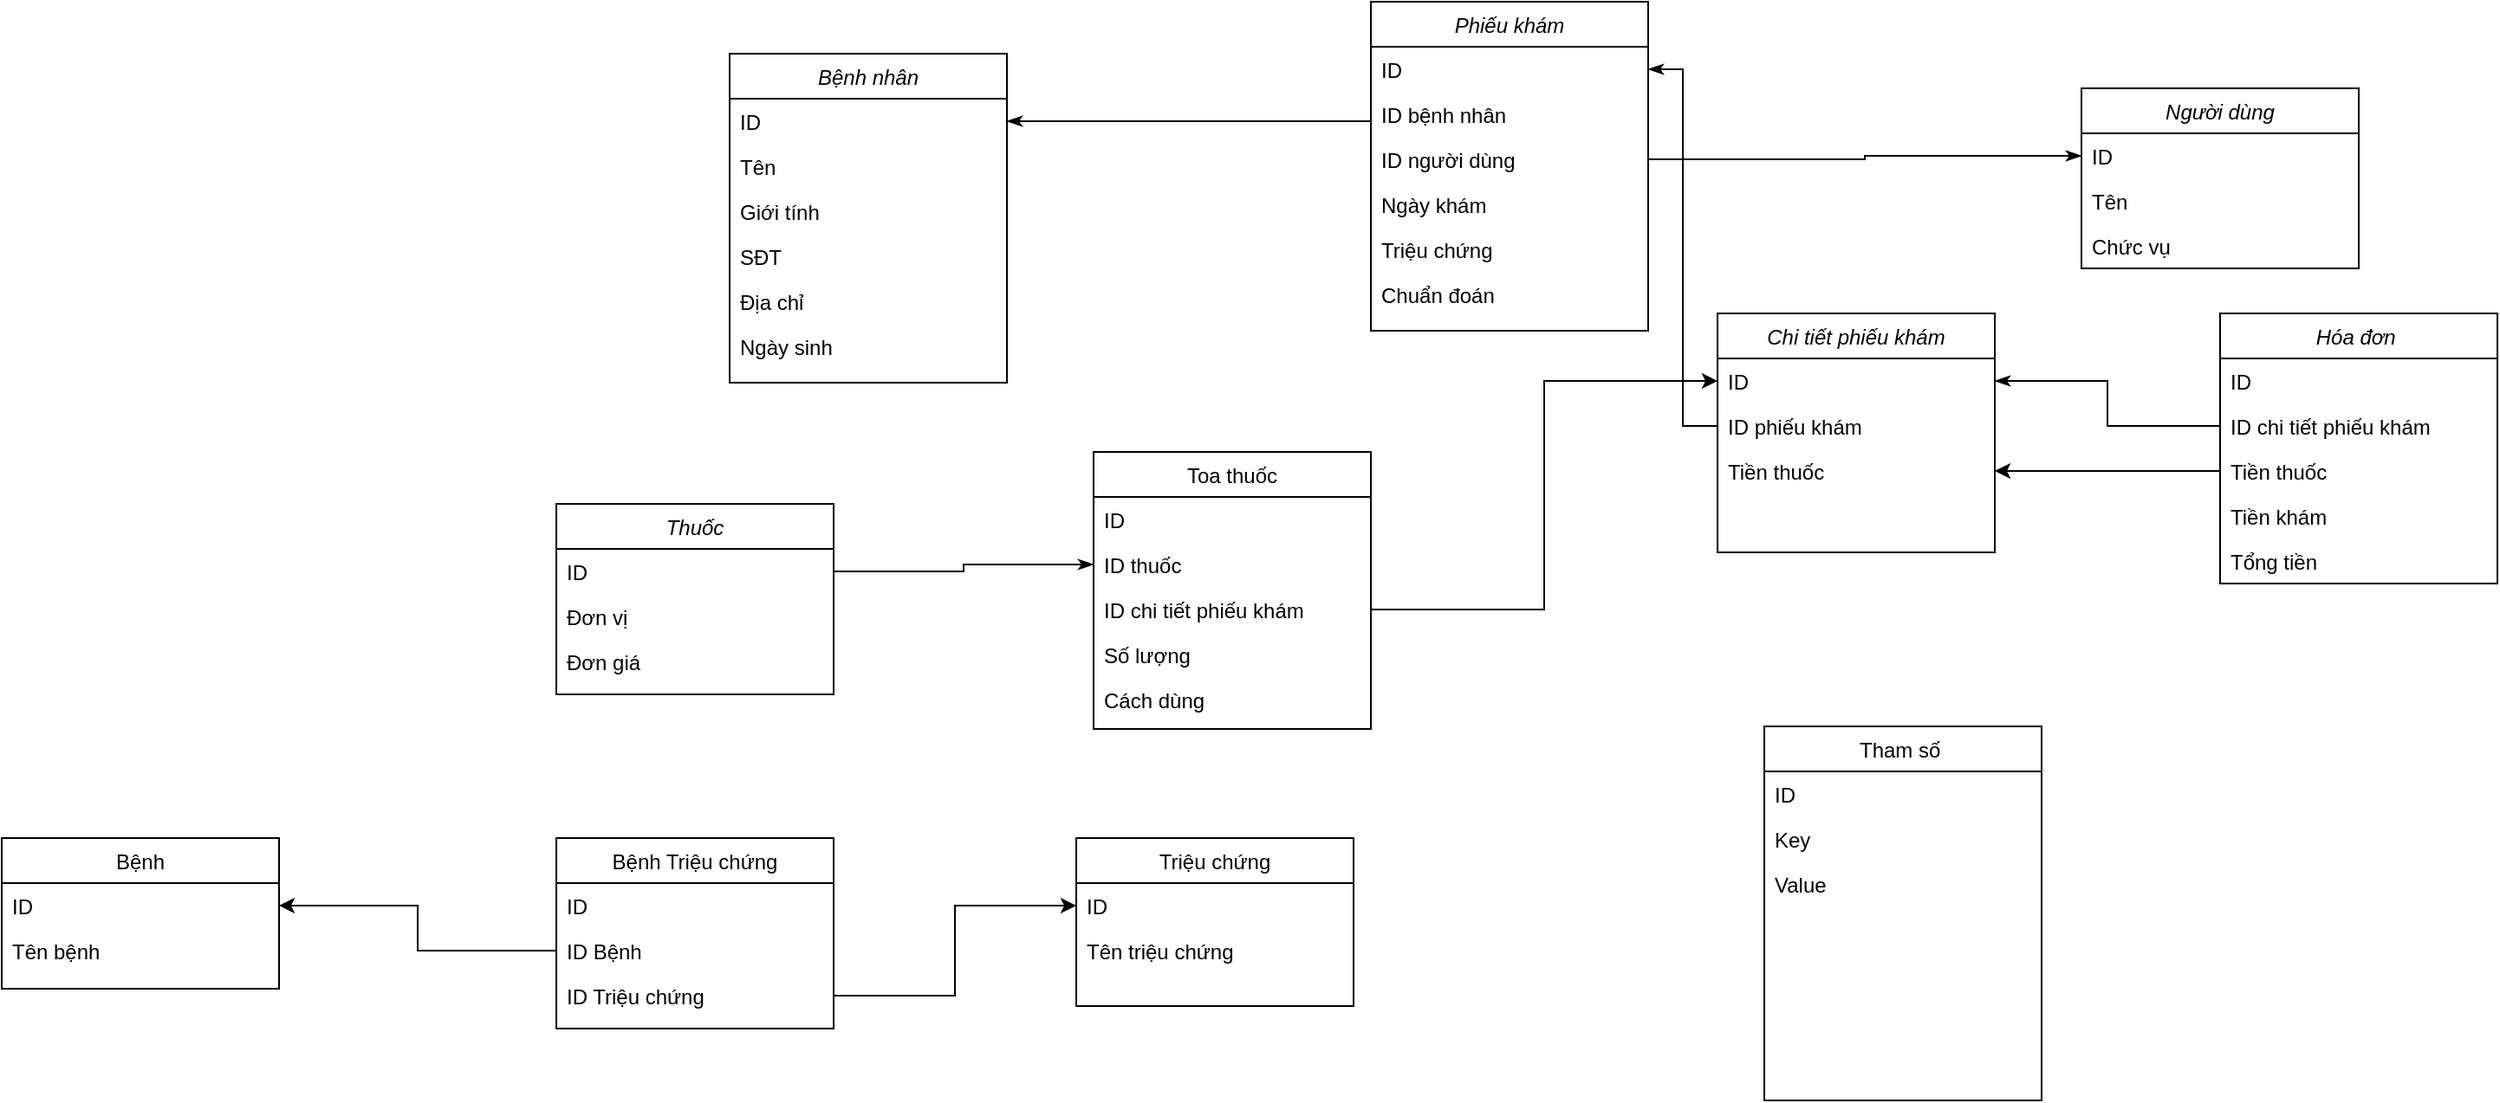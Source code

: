 <mxfile version="14.6.6" type="github">
  <diagram id="C5RBs43oDa-KdzZeNtuy" name="Page-1">
    <mxGraphModel dx="2274" dy="867" grid="1" gridSize="10" guides="1" tooltips="1" connect="1" arrows="1" fold="1" page="1" pageScale="1" pageWidth="827" pageHeight="1169" math="0" shadow="0">
      <root>
        <mxCell id="WIyWlLk6GJQsqaUBKTNV-0" />
        <mxCell id="WIyWlLk6GJQsqaUBKTNV-1" parent="WIyWlLk6GJQsqaUBKTNV-0" />
        <mxCell id="zkfFHV4jXpPFQw0GAbJ--6" value="Bệnh" style="swimlane;fontStyle=0;align=center;verticalAlign=top;childLayout=stackLayout;horizontal=1;startSize=26;horizontalStack=0;resizeParent=1;resizeLast=0;collapsible=1;marginBottom=0;rounded=0;shadow=0;strokeWidth=1;" parent="WIyWlLk6GJQsqaUBKTNV-1" vertex="1">
          <mxGeometry x="-350" y="513" width="160" height="87" as="geometry">
            <mxRectangle x="130" y="380" width="160" height="26" as="alternateBounds" />
          </mxGeometry>
        </mxCell>
        <mxCell id="zkfFHV4jXpPFQw0GAbJ--7" value="ID" style="text;align=left;verticalAlign=top;spacingLeft=4;spacingRight=4;overflow=hidden;rotatable=0;points=[[0,0.5],[1,0.5]];portConstraint=eastwest;" parent="zkfFHV4jXpPFQw0GAbJ--6" vertex="1">
          <mxGeometry y="26" width="160" height="26" as="geometry" />
        </mxCell>
        <mxCell id="zkfFHV4jXpPFQw0GAbJ--8" value="Tên bệnh" style="text;align=left;verticalAlign=top;spacingLeft=4;spacingRight=4;overflow=hidden;rotatable=0;points=[[0,0.5],[1,0.5]];portConstraint=eastwest;rounded=0;shadow=0;html=0;" parent="zkfFHV4jXpPFQw0GAbJ--6" vertex="1">
          <mxGeometry y="52" width="160" height="26" as="geometry" />
        </mxCell>
        <mxCell id="zkfFHV4jXpPFQw0GAbJ--17" value="Triệu chứng" style="swimlane;fontStyle=0;align=center;verticalAlign=top;childLayout=stackLayout;horizontal=1;startSize=26;horizontalStack=0;resizeParent=1;resizeLast=0;collapsible=1;marginBottom=0;rounded=0;shadow=0;strokeWidth=1;" parent="WIyWlLk6GJQsqaUBKTNV-1" vertex="1">
          <mxGeometry x="270" y="513" width="160" height="97" as="geometry">
            <mxRectangle x="550" y="140" width="160" height="26" as="alternateBounds" />
          </mxGeometry>
        </mxCell>
        <mxCell id="zkfFHV4jXpPFQw0GAbJ--18" value="ID" style="text;align=left;verticalAlign=top;spacingLeft=4;spacingRight=4;overflow=hidden;rotatable=0;points=[[0,0.5],[1,0.5]];portConstraint=eastwest;" parent="zkfFHV4jXpPFQw0GAbJ--17" vertex="1">
          <mxGeometry y="26" width="160" height="26" as="geometry" />
        </mxCell>
        <mxCell id="zkfFHV4jXpPFQw0GAbJ--22" value="Tên triệu chứng" style="text;align=left;verticalAlign=top;spacingLeft=4;spacingRight=4;overflow=hidden;rotatable=0;points=[[0,0.5],[1,0.5]];portConstraint=eastwest;rounded=0;shadow=0;html=0;" parent="zkfFHV4jXpPFQw0GAbJ--17" vertex="1">
          <mxGeometry y="52" width="160" height="26" as="geometry" />
        </mxCell>
        <mxCell id="cgwni9l5QOjGnkntWnX4-2" value="Bệnh nhân" style="swimlane;fontStyle=2;align=center;verticalAlign=top;childLayout=stackLayout;horizontal=1;startSize=26;horizontalStack=0;resizeParent=1;resizeLast=0;collapsible=1;marginBottom=0;rounded=0;shadow=0;strokeWidth=1;" parent="WIyWlLk6GJQsqaUBKTNV-1" vertex="1">
          <mxGeometry x="70" y="60" width="160" height="190" as="geometry">
            <mxRectangle x="230" y="140" width="160" height="26" as="alternateBounds" />
          </mxGeometry>
        </mxCell>
        <mxCell id="cgwni9l5QOjGnkntWnX4-3" value="ID" style="text;align=left;verticalAlign=top;spacingLeft=4;spacingRight=4;overflow=hidden;rotatable=0;points=[[0,0.5],[1,0.5]];portConstraint=eastwest;" parent="cgwni9l5QOjGnkntWnX4-2" vertex="1">
          <mxGeometry y="26" width="160" height="26" as="geometry" />
        </mxCell>
        <mxCell id="cgwni9l5QOjGnkntWnX4-4" value="Tên" style="text;align=left;verticalAlign=top;spacingLeft=4;spacingRight=4;overflow=hidden;rotatable=0;points=[[0,0.5],[1,0.5]];portConstraint=eastwest;rounded=0;shadow=0;html=0;" parent="cgwni9l5QOjGnkntWnX4-2" vertex="1">
          <mxGeometry y="52" width="160" height="26" as="geometry" />
        </mxCell>
        <mxCell id="cgwni9l5QOjGnkntWnX4-5" value="Giới tính" style="text;align=left;verticalAlign=top;spacingLeft=4;spacingRight=4;overflow=hidden;rotatable=0;points=[[0,0.5],[1,0.5]];portConstraint=eastwest;rounded=0;shadow=0;html=0;" parent="cgwni9l5QOjGnkntWnX4-2" vertex="1">
          <mxGeometry y="78" width="160" height="26" as="geometry" />
        </mxCell>
        <mxCell id="cgwni9l5QOjGnkntWnX4-7" value="SĐT" style="text;align=left;verticalAlign=top;spacingLeft=4;spacingRight=4;overflow=hidden;rotatable=0;points=[[0,0.5],[1,0.5]];portConstraint=eastwest;" parent="cgwni9l5QOjGnkntWnX4-2" vertex="1">
          <mxGeometry y="104" width="160" height="26" as="geometry" />
        </mxCell>
        <mxCell id="pscmhgIe4Cs_-p4I5rSp-0" value="Địa chỉ" style="text;align=left;verticalAlign=top;spacingLeft=4;spacingRight=4;overflow=hidden;rotatable=0;points=[[0,0.5],[1,0.5]];portConstraint=eastwest;" vertex="1" parent="cgwni9l5QOjGnkntWnX4-2">
          <mxGeometry y="130" width="160" height="26" as="geometry" />
        </mxCell>
        <mxCell id="pscmhgIe4Cs_-p4I5rSp-1" value="Ngày sinh" style="text;align=left;verticalAlign=top;spacingLeft=4;spacingRight=4;overflow=hidden;rotatable=0;points=[[0,0.5],[1,0.5]];portConstraint=eastwest;" vertex="1" parent="cgwni9l5QOjGnkntWnX4-2">
          <mxGeometry y="156" width="160" height="26" as="geometry" />
        </mxCell>
        <mxCell id="cgwni9l5QOjGnkntWnX4-8" value="Phiếu khám" style="swimlane;fontStyle=2;align=center;verticalAlign=top;childLayout=stackLayout;horizontal=1;startSize=26;horizontalStack=0;resizeParent=1;resizeLast=0;collapsible=1;marginBottom=0;rounded=0;shadow=0;strokeWidth=1;" parent="WIyWlLk6GJQsqaUBKTNV-1" vertex="1">
          <mxGeometry x="440" y="30" width="160" height="190" as="geometry">
            <mxRectangle x="230" y="140" width="160" height="26" as="alternateBounds" />
          </mxGeometry>
        </mxCell>
        <mxCell id="cgwni9l5QOjGnkntWnX4-9" value="ID" style="text;align=left;verticalAlign=top;spacingLeft=4;spacingRight=4;overflow=hidden;rotatable=0;points=[[0,0.5],[1,0.5]];portConstraint=eastwest;" parent="cgwni9l5QOjGnkntWnX4-8" vertex="1">
          <mxGeometry y="26" width="160" height="26" as="geometry" />
        </mxCell>
        <mxCell id="cgwni9l5QOjGnkntWnX4-10" value="ID bệnh nhân" style="text;align=left;verticalAlign=top;spacingLeft=4;spacingRight=4;overflow=hidden;rotatable=0;points=[[0,0.5],[1,0.5]];portConstraint=eastwest;rounded=0;shadow=0;html=0;" parent="cgwni9l5QOjGnkntWnX4-8" vertex="1">
          <mxGeometry y="52" width="160" height="26" as="geometry" />
        </mxCell>
        <mxCell id="cgwni9l5QOjGnkntWnX4-11" value="ID người dùng" style="text;align=left;verticalAlign=top;spacingLeft=4;spacingRight=4;overflow=hidden;rotatable=0;points=[[0,0.5],[1,0.5]];portConstraint=eastwest;rounded=0;shadow=0;html=0;" parent="cgwni9l5QOjGnkntWnX4-8" vertex="1">
          <mxGeometry y="78" width="160" height="26" as="geometry" />
        </mxCell>
        <mxCell id="cgwni9l5QOjGnkntWnX4-13" value="Ngày khám" style="text;align=left;verticalAlign=top;spacingLeft=4;spacingRight=4;overflow=hidden;rotatable=0;points=[[0,0.5],[1,0.5]];portConstraint=eastwest;" parent="cgwni9l5QOjGnkntWnX4-8" vertex="1">
          <mxGeometry y="104" width="160" height="26" as="geometry" />
        </mxCell>
        <mxCell id="pscmhgIe4Cs_-p4I5rSp-7" value="Triệu chứng" style="text;align=left;verticalAlign=top;spacingLeft=4;spacingRight=4;overflow=hidden;rotatable=0;points=[[0,0.5],[1,0.5]];portConstraint=eastwest;" vertex="1" parent="cgwni9l5QOjGnkntWnX4-8">
          <mxGeometry y="130" width="160" height="26" as="geometry" />
        </mxCell>
        <mxCell id="pscmhgIe4Cs_-p4I5rSp-9" value="Chuẩn đoán" style="text;align=left;verticalAlign=top;spacingLeft=4;spacingRight=4;overflow=hidden;rotatable=0;points=[[0,0.5],[1,0.5]];portConstraint=eastwest;" vertex="1" parent="cgwni9l5QOjGnkntWnX4-8">
          <mxGeometry y="156" width="160" height="24" as="geometry" />
        </mxCell>
        <mxCell id="cgwni9l5QOjGnkntWnX4-14" value="Người dùng" style="swimlane;fontStyle=2;align=center;verticalAlign=top;childLayout=stackLayout;horizontal=1;startSize=26;horizontalStack=0;resizeParent=1;resizeLast=0;collapsible=1;marginBottom=0;rounded=0;shadow=0;strokeWidth=1;" parent="WIyWlLk6GJQsqaUBKTNV-1" vertex="1">
          <mxGeometry x="850" y="80" width="160" height="104" as="geometry">
            <mxRectangle x="230" y="140" width="160" height="26" as="alternateBounds" />
          </mxGeometry>
        </mxCell>
        <mxCell id="cgwni9l5QOjGnkntWnX4-15" value="ID" style="text;align=left;verticalAlign=top;spacingLeft=4;spacingRight=4;overflow=hidden;rotatable=0;points=[[0,0.5],[1,0.5]];portConstraint=eastwest;" parent="cgwni9l5QOjGnkntWnX4-14" vertex="1">
          <mxGeometry y="26" width="160" height="26" as="geometry" />
        </mxCell>
        <mxCell id="cgwni9l5QOjGnkntWnX4-16" value="Tên" style="text;align=left;verticalAlign=top;spacingLeft=4;spacingRight=4;overflow=hidden;rotatable=0;points=[[0,0.5],[1,0.5]];portConstraint=eastwest;rounded=0;shadow=0;html=0;" parent="cgwni9l5QOjGnkntWnX4-14" vertex="1">
          <mxGeometry y="52" width="160" height="26" as="geometry" />
        </mxCell>
        <mxCell id="cgwni9l5QOjGnkntWnX4-17" value="Chức vụ" style="text;align=left;verticalAlign=top;spacingLeft=4;spacingRight=4;overflow=hidden;rotatable=0;points=[[0,0.5],[1,0.5]];portConstraint=eastwest;rounded=0;shadow=0;html=0;" parent="cgwni9l5QOjGnkntWnX4-14" vertex="1">
          <mxGeometry y="78" width="160" height="26" as="geometry" />
        </mxCell>
        <mxCell id="cgwni9l5QOjGnkntWnX4-20" value="Toa thuốc" style="swimlane;fontStyle=0;align=center;verticalAlign=top;childLayout=stackLayout;horizontal=1;startSize=26;horizontalStack=0;resizeParent=1;resizeLast=0;collapsible=1;marginBottom=0;rounded=0;shadow=0;strokeWidth=1;" parent="WIyWlLk6GJQsqaUBKTNV-1" vertex="1">
          <mxGeometry x="280" y="290" width="160" height="160" as="geometry">
            <mxRectangle x="130" y="380" width="160" height="26" as="alternateBounds" />
          </mxGeometry>
        </mxCell>
        <mxCell id="cgwni9l5QOjGnkntWnX4-21" value="ID" style="text;align=left;verticalAlign=top;spacingLeft=4;spacingRight=4;overflow=hidden;rotatable=0;points=[[0,0.5],[1,0.5]];portConstraint=eastwest;" parent="cgwni9l5QOjGnkntWnX4-20" vertex="1">
          <mxGeometry y="26" width="160" height="26" as="geometry" />
        </mxCell>
        <mxCell id="cgwni9l5QOjGnkntWnX4-22" value="ID thuốc" style="text;align=left;verticalAlign=top;spacingLeft=4;spacingRight=4;overflow=hidden;rotatable=0;points=[[0,0.5],[1,0.5]];portConstraint=eastwest;rounded=0;shadow=0;html=0;" parent="cgwni9l5QOjGnkntWnX4-20" vertex="1">
          <mxGeometry y="52" width="160" height="26" as="geometry" />
        </mxCell>
        <mxCell id="cgwni9l5QOjGnkntWnX4-32" value="ID chi tiết phiếu khám" style="text;align=left;verticalAlign=top;spacingLeft=4;spacingRight=4;overflow=hidden;rotatable=0;points=[[0,0.5],[1,0.5]];portConstraint=eastwest;rounded=0;shadow=0;html=0;" parent="cgwni9l5QOjGnkntWnX4-20" vertex="1">
          <mxGeometry y="78" width="160" height="26" as="geometry" />
        </mxCell>
        <mxCell id="cgwni9l5QOjGnkntWnX4-68" value="Số lượng" style="text;align=left;verticalAlign=top;spacingLeft=4;spacingRight=4;overflow=hidden;rotatable=0;points=[[0,0.5],[1,0.5]];portConstraint=eastwest;rounded=0;shadow=0;html=0;" parent="cgwni9l5QOjGnkntWnX4-20" vertex="1">
          <mxGeometry y="104" width="160" height="26" as="geometry" />
        </mxCell>
        <mxCell id="cgwni9l5QOjGnkntWnX4-74" value="Cách dùng" style="text;align=left;verticalAlign=top;spacingLeft=4;spacingRight=4;overflow=hidden;rotatable=0;points=[[0,0.5],[1,0.5]];portConstraint=eastwest;rounded=0;shadow=0;html=0;" parent="cgwni9l5QOjGnkntWnX4-20" vertex="1">
          <mxGeometry y="130" width="160" height="26" as="geometry" />
        </mxCell>
        <mxCell id="cgwni9l5QOjGnkntWnX4-37" value="Bệnh Triệu chứng" style="swimlane;fontStyle=0;align=center;verticalAlign=top;childLayout=stackLayout;horizontal=1;startSize=26;horizontalStack=0;resizeParent=1;resizeLast=0;collapsible=1;marginBottom=0;rounded=0;shadow=0;strokeWidth=1;" parent="WIyWlLk6GJQsqaUBKTNV-1" vertex="1">
          <mxGeometry x="-30" y="513" width="160" height="110" as="geometry">
            <mxRectangle x="130" y="380" width="160" height="26" as="alternateBounds" />
          </mxGeometry>
        </mxCell>
        <mxCell id="cgwni9l5QOjGnkntWnX4-38" value="ID" style="text;align=left;verticalAlign=top;spacingLeft=4;spacingRight=4;overflow=hidden;rotatable=0;points=[[0,0.5],[1,0.5]];portConstraint=eastwest;" parent="cgwni9l5QOjGnkntWnX4-37" vertex="1">
          <mxGeometry y="26" width="160" height="26" as="geometry" />
        </mxCell>
        <mxCell id="cgwni9l5QOjGnkntWnX4-39" value="ID Bệnh" style="text;align=left;verticalAlign=top;spacingLeft=4;spacingRight=4;overflow=hidden;rotatable=0;points=[[0,0.5],[1,0.5]];portConstraint=eastwest;rounded=0;shadow=0;html=0;" parent="cgwni9l5QOjGnkntWnX4-37" vertex="1">
          <mxGeometry y="52" width="160" height="26" as="geometry" />
        </mxCell>
        <mxCell id="cgwni9l5QOjGnkntWnX4-40" value="ID Triệu chứng" style="text;align=left;verticalAlign=top;spacingLeft=4;spacingRight=4;overflow=hidden;rotatable=0;points=[[0,0.5],[1,0.5]];portConstraint=eastwest;rounded=0;shadow=0;html=0;" parent="cgwni9l5QOjGnkntWnX4-37" vertex="1">
          <mxGeometry y="78" width="160" height="26" as="geometry" />
        </mxCell>
        <mxCell id="cgwni9l5QOjGnkntWnX4-45" style="edgeStyle=orthogonalEdgeStyle;rounded=0;orthogonalLoop=1;jettySize=auto;html=1;entryX=1;entryY=0.5;entryDx=0;entryDy=0;endArrow=classicThin;endFill=1;" parent="WIyWlLk6GJQsqaUBKTNV-1" source="cgwni9l5QOjGnkntWnX4-10" target="cgwni9l5QOjGnkntWnX4-3" edge="1">
          <mxGeometry relative="1" as="geometry">
            <Array as="points">
              <mxPoint x="390" y="99" />
              <mxPoint x="390" y="99" />
            </Array>
          </mxGeometry>
        </mxCell>
        <mxCell id="cgwni9l5QOjGnkntWnX4-47" style="edgeStyle=orthogonalEdgeStyle;rounded=0;orthogonalLoop=1;jettySize=auto;html=1;entryX=0;entryY=0.5;entryDx=0;entryDy=0;endArrow=classicThin;endFill=1;" parent="WIyWlLk6GJQsqaUBKTNV-1" source="cgwni9l5QOjGnkntWnX4-11" target="cgwni9l5QOjGnkntWnX4-15" edge="1">
          <mxGeometry relative="1" as="geometry" />
        </mxCell>
        <mxCell id="cgwni9l5QOjGnkntWnX4-48" value="Chi tiết phiếu khám" style="swimlane;fontStyle=2;align=center;verticalAlign=top;childLayout=stackLayout;horizontal=1;startSize=26;horizontalStack=0;resizeParent=1;resizeLast=0;collapsible=1;marginBottom=0;rounded=0;shadow=0;strokeWidth=1;" parent="WIyWlLk6GJQsqaUBKTNV-1" vertex="1">
          <mxGeometry x="640" y="210" width="160" height="138" as="geometry">
            <mxRectangle x="230" y="140" width="160" height="26" as="alternateBounds" />
          </mxGeometry>
        </mxCell>
        <mxCell id="cgwni9l5QOjGnkntWnX4-49" value="ID" style="text;align=left;verticalAlign=top;spacingLeft=4;spacingRight=4;overflow=hidden;rotatable=0;points=[[0,0.5],[1,0.5]];portConstraint=eastwest;" parent="cgwni9l5QOjGnkntWnX4-48" vertex="1">
          <mxGeometry y="26" width="160" height="26" as="geometry" />
        </mxCell>
        <mxCell id="cgwni9l5QOjGnkntWnX4-50" value="ID phiếu khám" style="text;align=left;verticalAlign=top;spacingLeft=4;spacingRight=4;overflow=hidden;rotatable=0;points=[[0,0.5],[1,0.5]];portConstraint=eastwest;rounded=0;shadow=0;html=0;" parent="cgwni9l5QOjGnkntWnX4-48" vertex="1">
          <mxGeometry y="52" width="160" height="26" as="geometry" />
        </mxCell>
        <mxCell id="cgwni9l5QOjGnkntWnX4-53" value="Tiền thuốc" style="text;align=left;verticalAlign=top;spacingLeft=4;spacingRight=4;overflow=hidden;rotatable=0;points=[[0,0.5],[1,0.5]];portConstraint=eastwest;" parent="cgwni9l5QOjGnkntWnX4-48" vertex="1">
          <mxGeometry y="78" width="160" height="26" as="geometry" />
        </mxCell>
        <mxCell id="cgwni9l5QOjGnkntWnX4-54" style="edgeStyle=orthogonalEdgeStyle;rounded=0;orthogonalLoop=1;jettySize=auto;html=1;entryX=1;entryY=0.5;entryDx=0;entryDy=0;endArrow=classicThin;endFill=1;exitX=0;exitY=0.5;exitDx=0;exitDy=0;" parent="WIyWlLk6GJQsqaUBKTNV-1" source="cgwni9l5QOjGnkntWnX4-50" target="cgwni9l5QOjGnkntWnX4-9" edge="1">
          <mxGeometry relative="1" as="geometry" />
        </mxCell>
        <mxCell id="zkfFHV4jXpPFQw0GAbJ--0" value="Thuốc" style="swimlane;fontStyle=2;align=center;verticalAlign=top;childLayout=stackLayout;horizontal=1;startSize=26;horizontalStack=0;resizeParent=1;resizeLast=0;collapsible=1;marginBottom=0;rounded=0;shadow=0;strokeWidth=1;" parent="WIyWlLk6GJQsqaUBKTNV-1" vertex="1">
          <mxGeometry x="-30" y="320" width="160" height="110" as="geometry">
            <mxRectangle x="230" y="140" width="160" height="26" as="alternateBounds" />
          </mxGeometry>
        </mxCell>
        <mxCell id="zkfFHV4jXpPFQw0GAbJ--1" value="ID" style="text;align=left;verticalAlign=top;spacingLeft=4;spacingRight=4;overflow=hidden;rotatable=0;points=[[0,0.5],[1,0.5]];portConstraint=eastwest;" parent="zkfFHV4jXpPFQw0GAbJ--0" vertex="1">
          <mxGeometry y="26" width="160" height="26" as="geometry" />
        </mxCell>
        <mxCell id="zkfFHV4jXpPFQw0GAbJ--2" value="Đơn vị" style="text;align=left;verticalAlign=top;spacingLeft=4;spacingRight=4;overflow=hidden;rotatable=0;points=[[0,0.5],[1,0.5]];portConstraint=eastwest;rounded=0;shadow=0;html=0;" parent="zkfFHV4jXpPFQw0GAbJ--0" vertex="1">
          <mxGeometry y="52" width="160" height="26" as="geometry" />
        </mxCell>
        <mxCell id="zkfFHV4jXpPFQw0GAbJ--3" value="Đơn giá" style="text;align=left;verticalAlign=top;spacingLeft=4;spacingRight=4;overflow=hidden;rotatable=0;points=[[0,0.5],[1,0.5]];portConstraint=eastwest;rounded=0;shadow=0;html=0;" parent="zkfFHV4jXpPFQw0GAbJ--0" vertex="1">
          <mxGeometry y="78" width="160" height="26" as="geometry" />
        </mxCell>
        <mxCell id="cgwni9l5QOjGnkntWnX4-57" style="edgeStyle=orthogonalEdgeStyle;rounded=0;orthogonalLoop=1;jettySize=auto;html=1;exitX=1;exitY=0.5;exitDx=0;exitDy=0;entryX=0;entryY=0.5;entryDx=0;entryDy=0;endArrow=classicThin;endFill=1;" parent="WIyWlLk6GJQsqaUBKTNV-1" source="zkfFHV4jXpPFQw0GAbJ--1" target="cgwni9l5QOjGnkntWnX4-22" edge="1">
          <mxGeometry relative="1" as="geometry" />
        </mxCell>
        <mxCell id="cgwni9l5QOjGnkntWnX4-61" value="Hóa đơn " style="swimlane;fontStyle=2;align=center;verticalAlign=top;childLayout=stackLayout;horizontal=1;startSize=26;horizontalStack=0;resizeParent=1;resizeLast=0;collapsible=1;marginBottom=0;rounded=0;shadow=0;strokeWidth=1;" parent="WIyWlLk6GJQsqaUBKTNV-1" vertex="1">
          <mxGeometry x="930" y="210" width="160" height="156" as="geometry">
            <mxRectangle x="230" y="140" width="160" height="26" as="alternateBounds" />
          </mxGeometry>
        </mxCell>
        <mxCell id="cgwni9l5QOjGnkntWnX4-62" value="ID" style="text;align=left;verticalAlign=top;spacingLeft=4;spacingRight=4;overflow=hidden;rotatable=0;points=[[0,0.5],[1,0.5]];portConstraint=eastwest;" parent="cgwni9l5QOjGnkntWnX4-61" vertex="1">
          <mxGeometry y="26" width="160" height="26" as="geometry" />
        </mxCell>
        <mxCell id="pscmhgIe4Cs_-p4I5rSp-2" value="ID chi tiết phiếu khám" style="text;align=left;verticalAlign=top;spacingLeft=4;spacingRight=4;overflow=hidden;rotatable=0;points=[[0,0.5],[1,0.5]];portConstraint=eastwest;" vertex="1" parent="cgwni9l5QOjGnkntWnX4-61">
          <mxGeometry y="52" width="160" height="26" as="geometry" />
        </mxCell>
        <mxCell id="cgwni9l5QOjGnkntWnX4-66" value="Tiền thuốc" style="text;align=left;verticalAlign=top;spacingLeft=4;spacingRight=4;overflow=hidden;rotatable=0;points=[[0,0.5],[1,0.5]];portConstraint=eastwest;" parent="cgwni9l5QOjGnkntWnX4-61" vertex="1">
          <mxGeometry y="78" width="160" height="26" as="geometry" />
        </mxCell>
        <mxCell id="cgwni9l5QOjGnkntWnX4-75" value="Tiền khám" style="text;align=left;verticalAlign=top;spacingLeft=4;spacingRight=4;overflow=hidden;rotatable=0;points=[[0,0.5],[1,0.5]];portConstraint=eastwest;" parent="cgwni9l5QOjGnkntWnX4-61" vertex="1">
          <mxGeometry y="104" width="160" height="26" as="geometry" />
        </mxCell>
        <mxCell id="cgwni9l5QOjGnkntWnX4-76" value="Tổng tiền" style="text;align=left;verticalAlign=top;spacingLeft=4;spacingRight=4;overflow=hidden;rotatable=0;points=[[0,0.5],[1,0.5]];portConstraint=eastwest;" parent="cgwni9l5QOjGnkntWnX4-61" vertex="1">
          <mxGeometry y="130" width="160" height="26" as="geometry" />
        </mxCell>
        <mxCell id="cgwni9l5QOjGnkntWnX4-67" style="edgeStyle=orthogonalEdgeStyle;rounded=0;orthogonalLoop=1;jettySize=auto;html=1;entryX=1;entryY=0.5;entryDx=0;entryDy=0;endArrow=classicThin;endFill=1;exitX=0;exitY=0.5;exitDx=0;exitDy=0;" parent="WIyWlLk6GJQsqaUBKTNV-1" source="pscmhgIe4Cs_-p4I5rSp-2" target="cgwni9l5QOjGnkntWnX4-49" edge="1">
          <mxGeometry relative="1" as="geometry" />
        </mxCell>
        <mxCell id="cgwni9l5QOjGnkntWnX4-77" value="Tham số " style="swimlane;fontStyle=0;align=center;verticalAlign=top;childLayout=stackLayout;horizontal=1;startSize=26;horizontalStack=0;resizeParent=1;resizeLast=0;collapsible=1;marginBottom=0;rounded=0;shadow=0;strokeWidth=1;" parent="WIyWlLk6GJQsqaUBKTNV-1" vertex="1">
          <mxGeometry x="667" y="448.5" width="160" height="216" as="geometry">
            <mxRectangle x="550" y="140" width="160" height="26" as="alternateBounds" />
          </mxGeometry>
        </mxCell>
        <mxCell id="cgwni9l5QOjGnkntWnX4-78" value="ID" style="text;align=left;verticalAlign=top;spacingLeft=4;spacingRight=4;overflow=hidden;rotatable=0;points=[[0,0.5],[1,0.5]];portConstraint=eastwest;" parent="cgwni9l5QOjGnkntWnX4-77" vertex="1">
          <mxGeometry y="26" width="160" height="26" as="geometry" />
        </mxCell>
        <mxCell id="cgwni9l5QOjGnkntWnX4-79" value="Key" style="text;align=left;verticalAlign=top;spacingLeft=4;spacingRight=4;overflow=hidden;rotatable=0;points=[[0,0.5],[1,0.5]];portConstraint=eastwest;rounded=0;shadow=0;html=0;" parent="cgwni9l5QOjGnkntWnX4-77" vertex="1">
          <mxGeometry y="52" width="160" height="26" as="geometry" />
        </mxCell>
        <mxCell id="cgwni9l5QOjGnkntWnX4-80" value="Value" style="text;align=left;verticalAlign=top;spacingLeft=4;spacingRight=4;overflow=hidden;rotatable=0;points=[[0,0.5],[1,0.5]];portConstraint=eastwest;rounded=0;shadow=0;html=0;" parent="cgwni9l5QOjGnkntWnX4-77" vertex="1">
          <mxGeometry y="78" width="160" height="26" as="geometry" />
        </mxCell>
        <mxCell id="pscmhgIe4Cs_-p4I5rSp-3" style="edgeStyle=orthogonalEdgeStyle;rounded=0;orthogonalLoop=1;jettySize=auto;html=1;entryX=0;entryY=0.5;entryDx=0;entryDy=0;" edge="1" parent="WIyWlLk6GJQsqaUBKTNV-1" source="cgwni9l5QOjGnkntWnX4-32" target="cgwni9l5QOjGnkntWnX4-49">
          <mxGeometry relative="1" as="geometry" />
        </mxCell>
        <mxCell id="pscmhgIe4Cs_-p4I5rSp-4" style="edgeStyle=orthogonalEdgeStyle;rounded=0;orthogonalLoop=1;jettySize=auto;html=1;" edge="1" parent="WIyWlLk6GJQsqaUBKTNV-1" source="cgwni9l5QOjGnkntWnX4-40" target="zkfFHV4jXpPFQw0GAbJ--18">
          <mxGeometry relative="1" as="geometry" />
        </mxCell>
        <mxCell id="pscmhgIe4Cs_-p4I5rSp-5" style="edgeStyle=orthogonalEdgeStyle;rounded=0;orthogonalLoop=1;jettySize=auto;html=1;entryX=1;entryY=0.5;entryDx=0;entryDy=0;" edge="1" parent="WIyWlLk6GJQsqaUBKTNV-1" source="cgwni9l5QOjGnkntWnX4-39" target="zkfFHV4jXpPFQw0GAbJ--7">
          <mxGeometry relative="1" as="geometry" />
        </mxCell>
        <mxCell id="pscmhgIe4Cs_-p4I5rSp-12" style="edgeStyle=orthogonalEdgeStyle;rounded=0;orthogonalLoop=1;jettySize=auto;html=1;" edge="1" parent="WIyWlLk6GJQsqaUBKTNV-1" source="cgwni9l5QOjGnkntWnX4-66" target="cgwni9l5QOjGnkntWnX4-53">
          <mxGeometry relative="1" as="geometry" />
        </mxCell>
      </root>
    </mxGraphModel>
  </diagram>
</mxfile>
